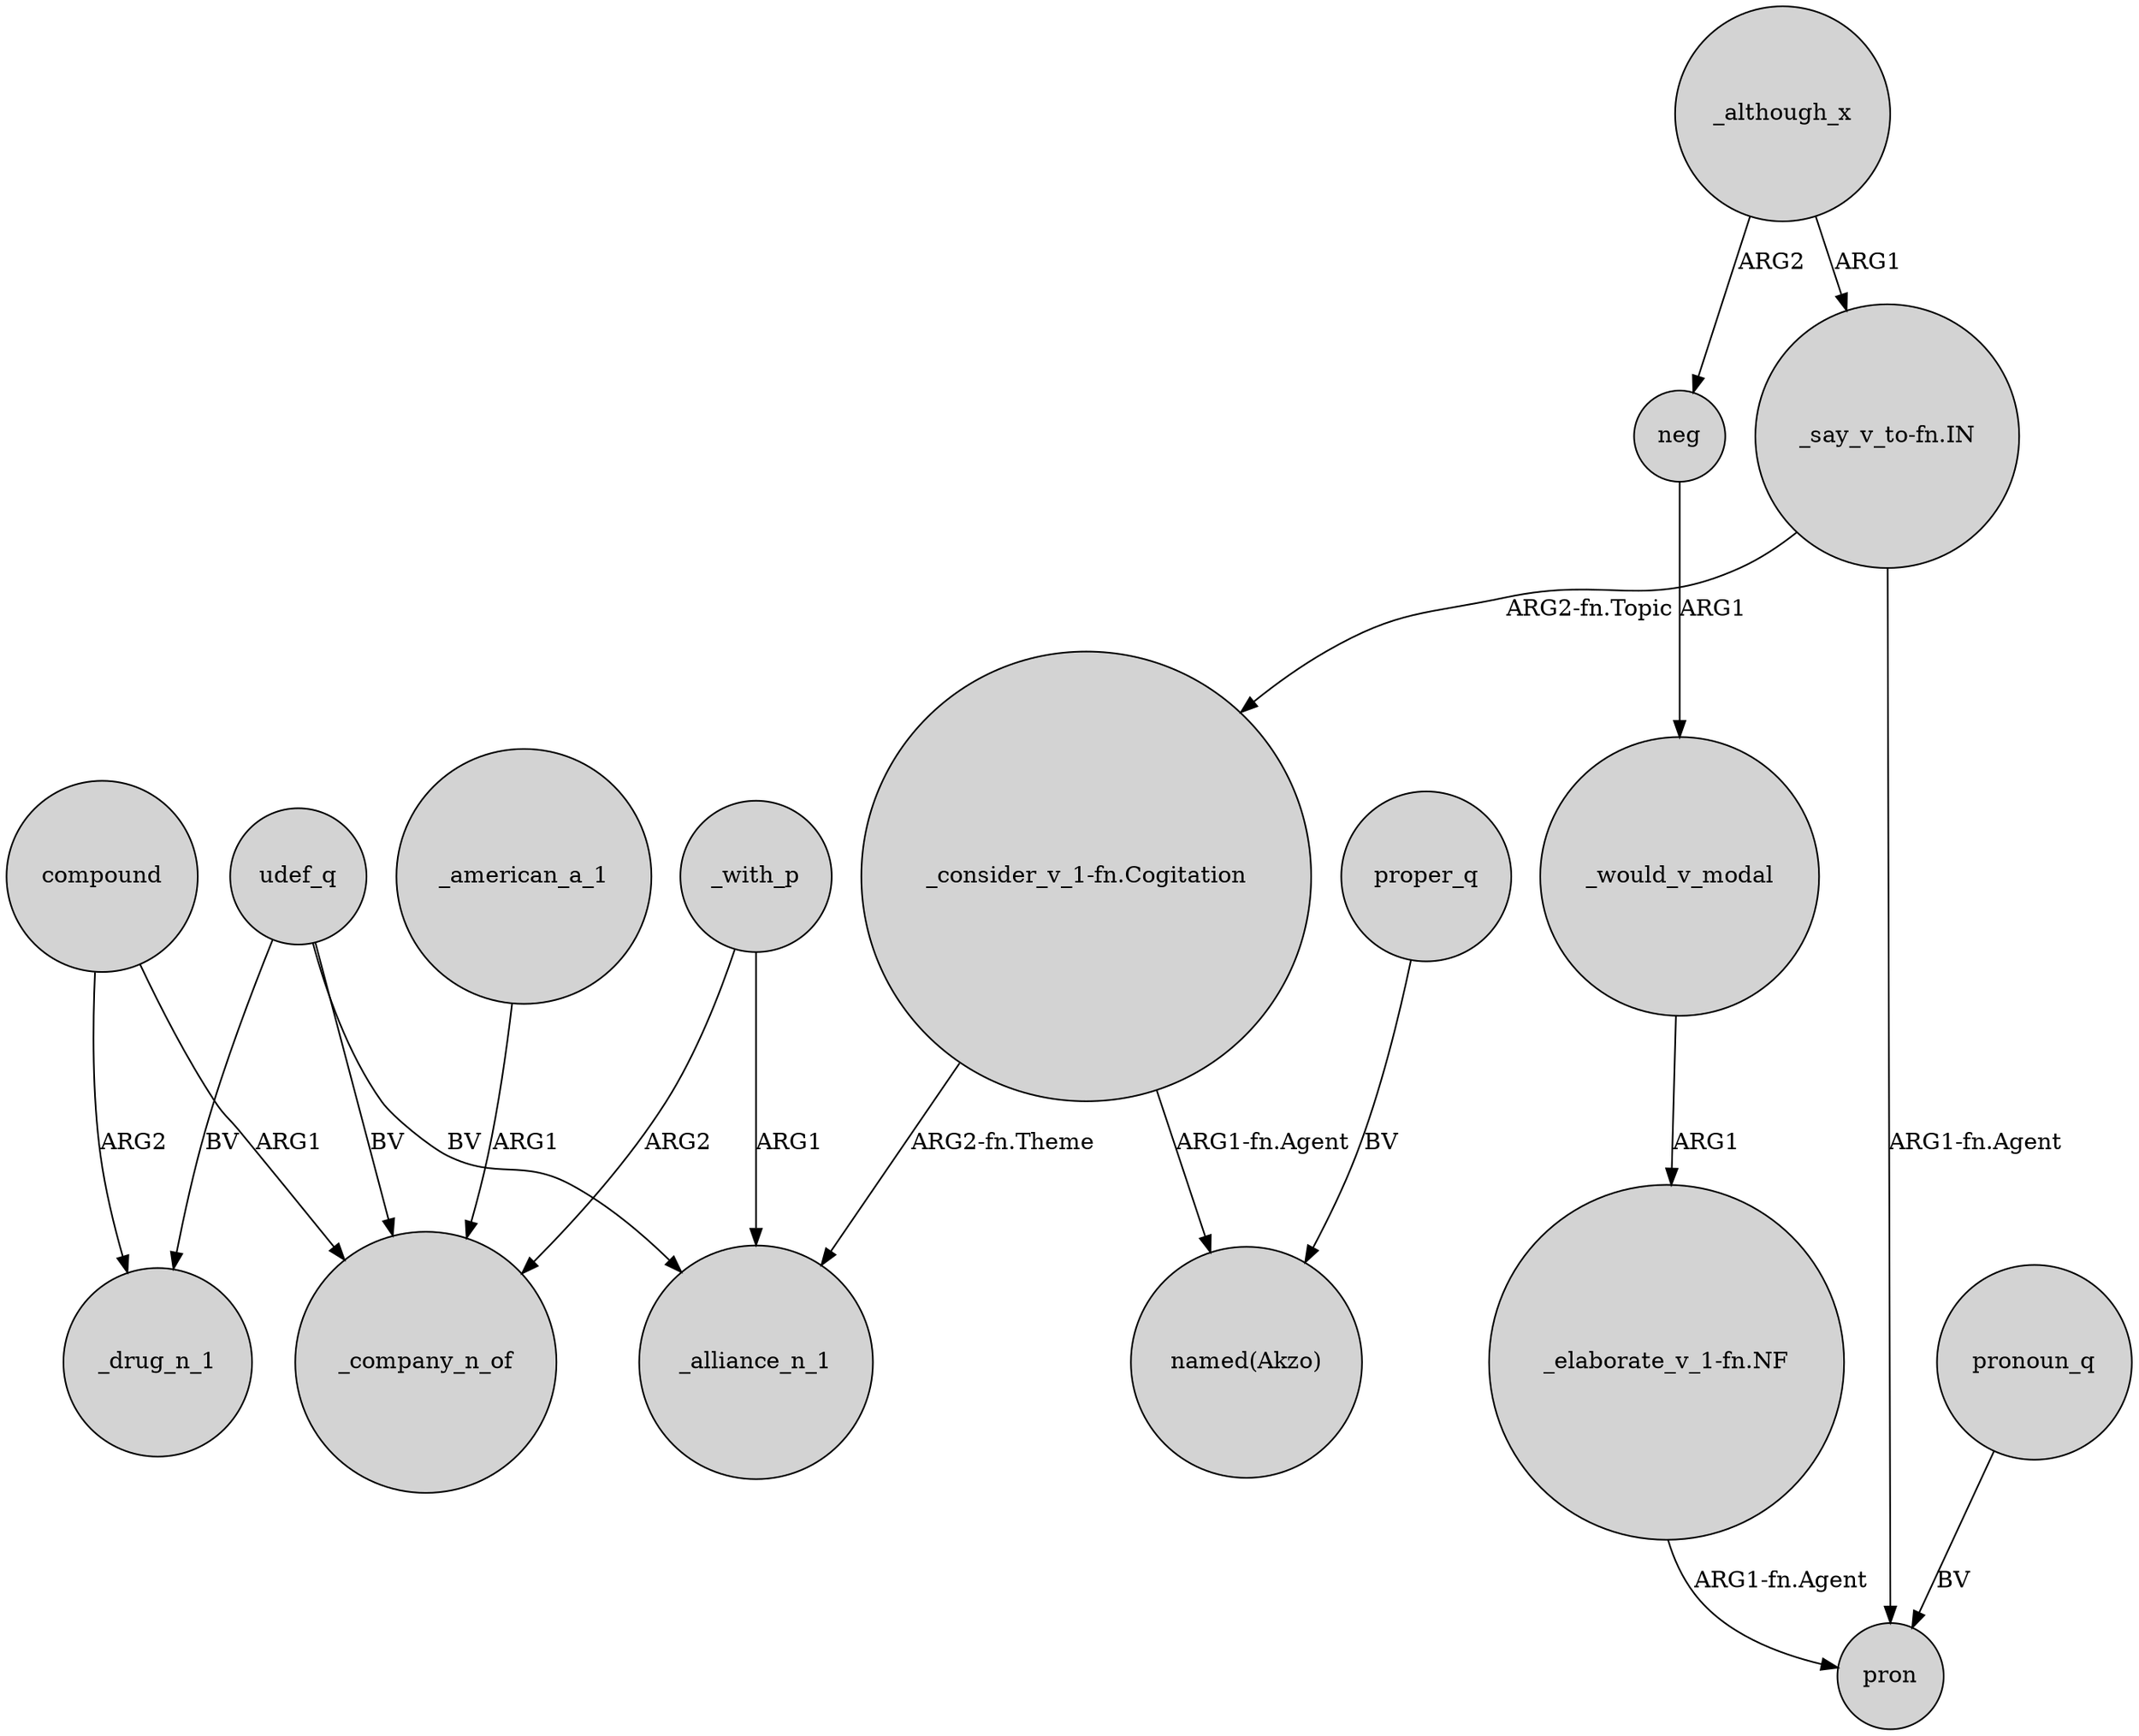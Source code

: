 digraph {
	node [shape=circle style=filled]
	neg -> _would_v_modal [label=ARG1]
	_american_a_1 -> _company_n_of [label=ARG1]
	"_consider_v_1-fn.Cogitation" -> "named(Akzo)" [label="ARG1-fn.Agent"]
	"_consider_v_1-fn.Cogitation" -> _alliance_n_1 [label="ARG2-fn.Theme"]
	proper_q -> "named(Akzo)" [label=BV]
	_although_x -> "_say_v_to-fn.IN" [label=ARG1]
	"_say_v_to-fn.IN" -> "_consider_v_1-fn.Cogitation" [label="ARG2-fn.Topic"]
	_would_v_modal -> "_elaborate_v_1-fn.NF" [label=ARG1]
	_although_x -> neg [label=ARG2]
	udef_q -> _drug_n_1 [label=BV]
	"_elaborate_v_1-fn.NF" -> pron [label="ARG1-fn.Agent"]
	compound -> _company_n_of [label=ARG1]
	pronoun_q -> pron [label=BV]
	_with_p -> _company_n_of [label=ARG2]
	compound -> _drug_n_1 [label=ARG2]
	"_say_v_to-fn.IN" -> pron [label="ARG1-fn.Agent"]
	udef_q -> _alliance_n_1 [label=BV]
	udef_q -> _company_n_of [label=BV]
	_with_p -> _alliance_n_1 [label=ARG1]
}
